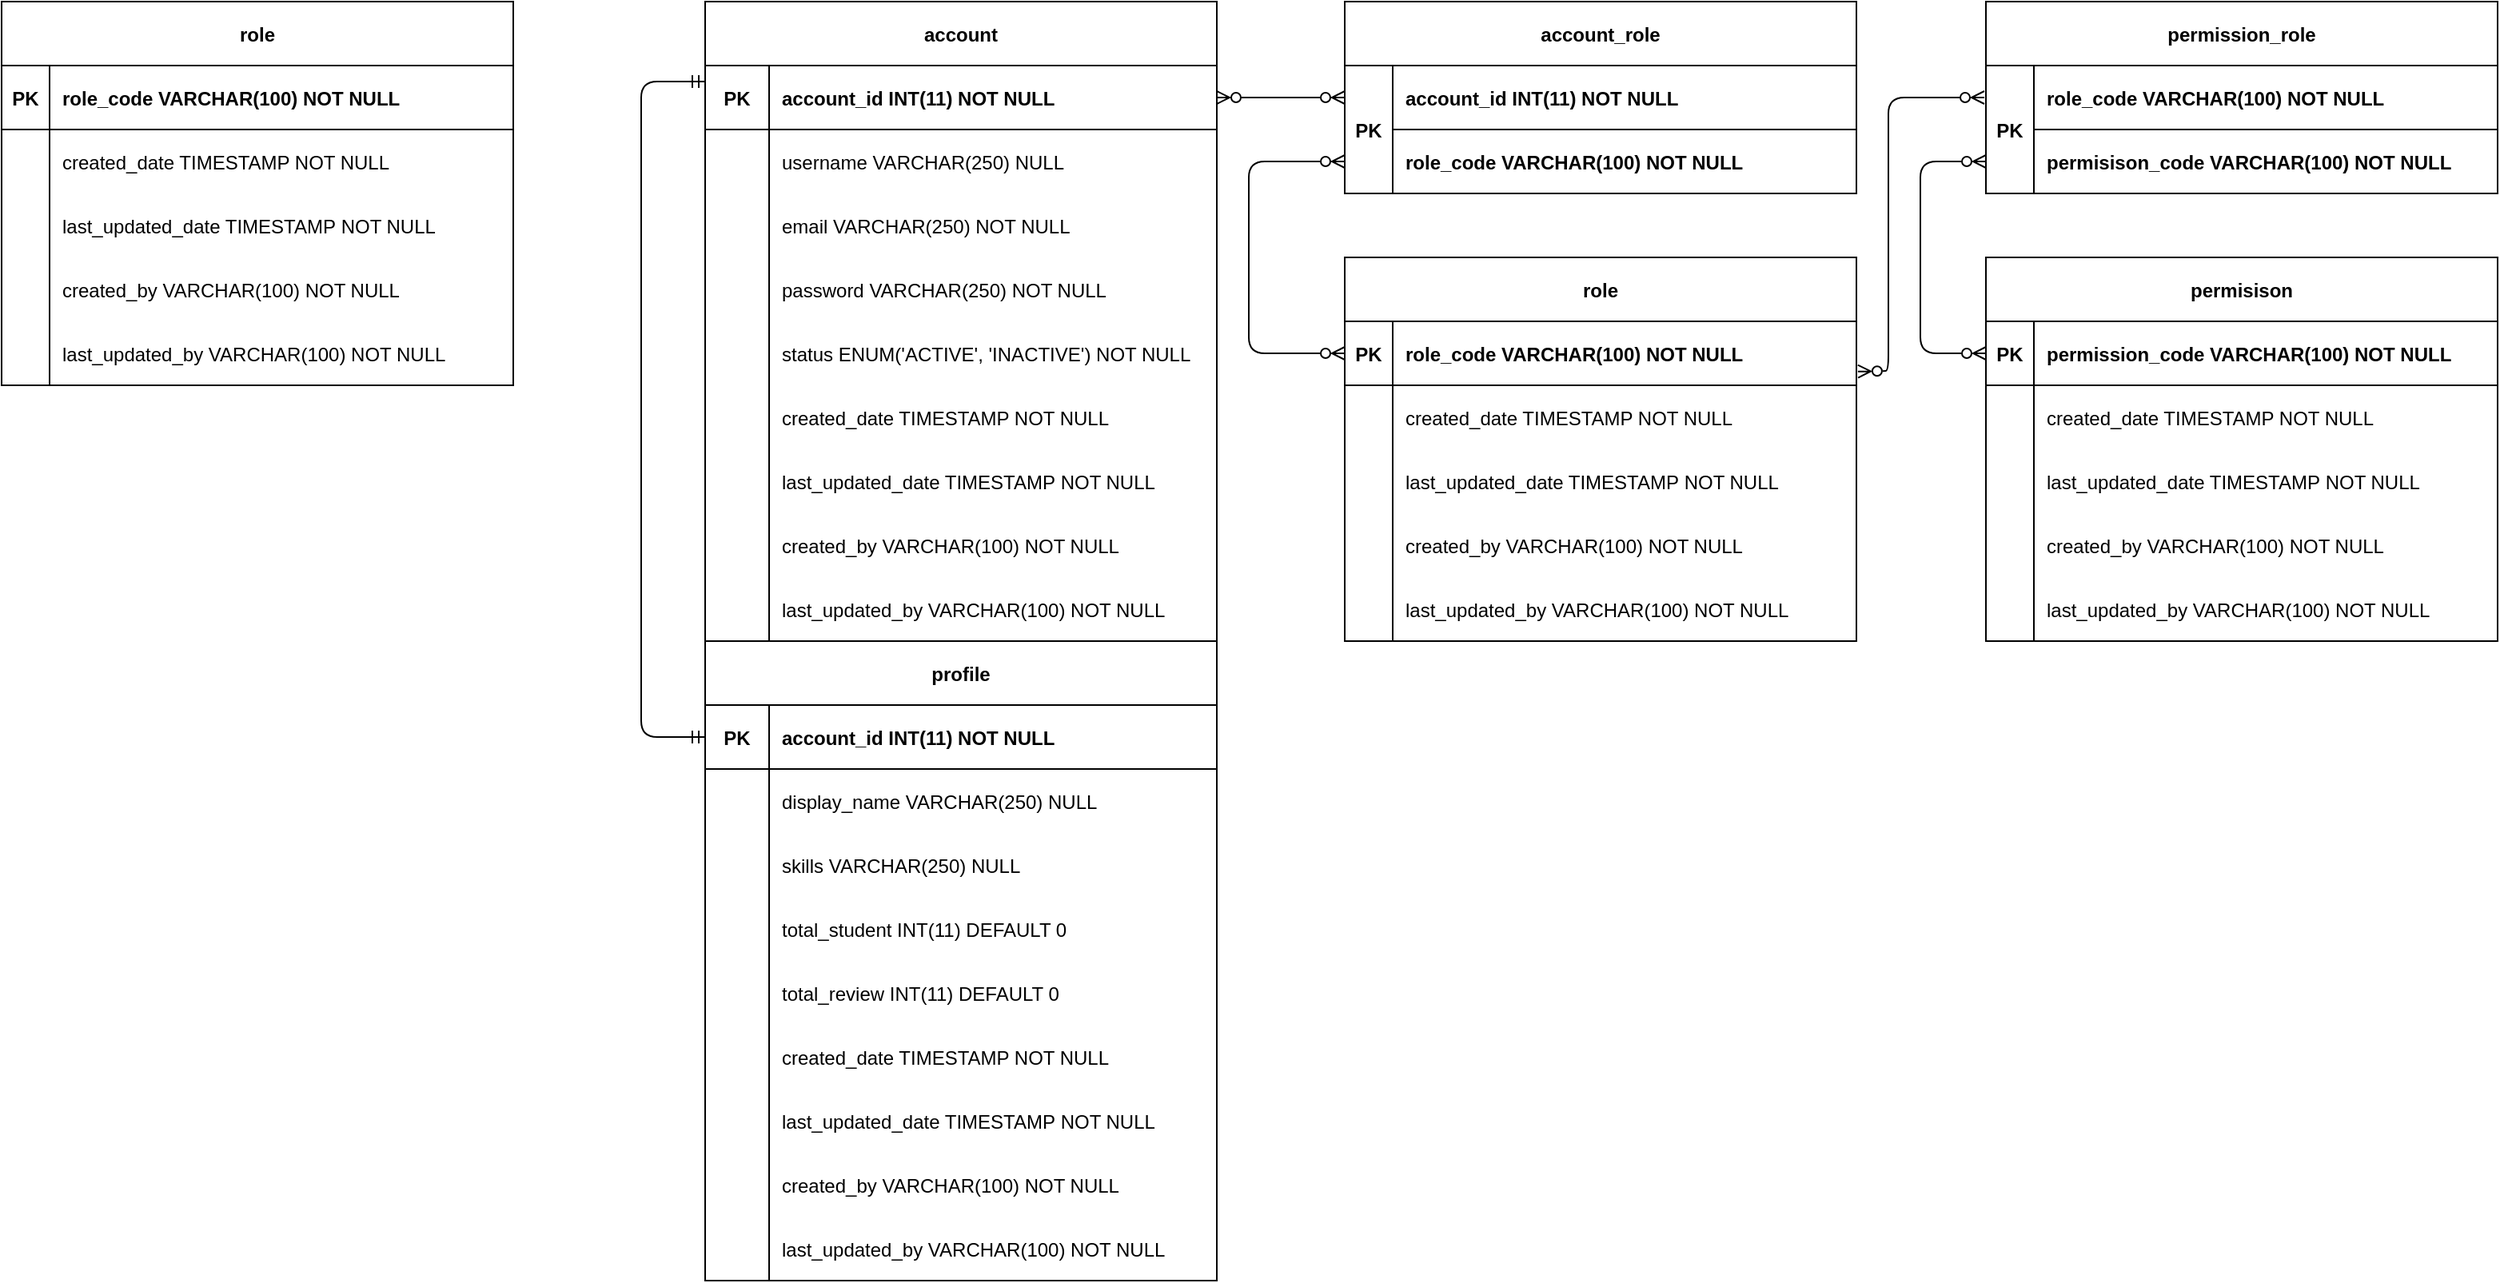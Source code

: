 <mxfile version="24.2.3" type="github">
  <diagram id="R2lEEEUBdFMjLlhIrx00" name="Page-1">
    <mxGraphModel dx="1651" dy="624" grid="1" gridSize="10" guides="1" tooltips="1" connect="1" arrows="1" fold="1" page="1" pageScale="1" pageWidth="827" pageHeight="1169" math="0" shadow="0" extFonts="Permanent Marker^https://fonts.googleapis.com/css?family=Permanent+Marker">
      <root>
        <mxCell id="0" />
        <mxCell id="1" parent="0" />
        <mxCell id="C-vyLk0tnHw3VtMMgP7b-2" value="role" style="shape=table;startSize=40;container=1;collapsible=1;childLayout=tableLayout;fixedRows=1;rowLines=0;fontStyle=1;align=center;resizeLast=1;" parent="1" vertex="1">
          <mxGeometry x="520" y="200" width="320" height="240" as="geometry" />
        </mxCell>
        <mxCell id="C-vyLk0tnHw3VtMMgP7b-3" value="" style="shape=partialRectangle;collapsible=0;dropTarget=0;pointerEvents=0;fillColor=none;points=[[0,0.5],[1,0.5]];portConstraint=eastwest;top=0;left=0;right=0;bottom=1;" parent="C-vyLk0tnHw3VtMMgP7b-2" vertex="1">
          <mxGeometry y="40" width="320" height="40" as="geometry" />
        </mxCell>
        <mxCell id="C-vyLk0tnHw3VtMMgP7b-4" value="PK" style="shape=partialRectangle;overflow=hidden;connectable=0;fillColor=none;top=0;left=0;bottom=0;right=0;fontStyle=1;" parent="C-vyLk0tnHw3VtMMgP7b-3" vertex="1">
          <mxGeometry width="30" height="40" as="geometry">
            <mxRectangle width="30" height="40" as="alternateBounds" />
          </mxGeometry>
        </mxCell>
        <mxCell id="C-vyLk0tnHw3VtMMgP7b-5" value="role_code VARCHAR(100) NOT NULL " style="shape=partialRectangle;overflow=hidden;connectable=0;fillColor=none;top=0;left=0;bottom=0;right=0;align=left;spacingLeft=6;fontStyle=1;" parent="C-vyLk0tnHw3VtMMgP7b-3" vertex="1">
          <mxGeometry x="30" width="290" height="40" as="geometry">
            <mxRectangle width="290" height="40" as="alternateBounds" />
          </mxGeometry>
        </mxCell>
        <mxCell id="eaA5NtDQgevB4pogSYo6-16" value="" style="shape=partialRectangle;collapsible=0;dropTarget=0;pointerEvents=0;fillColor=none;points=[[0,0.5],[1,0.5]];portConstraint=eastwest;top=0;left=0;right=0;bottom=0;" vertex="1" parent="C-vyLk0tnHw3VtMMgP7b-2">
          <mxGeometry y="80" width="320" height="40" as="geometry" />
        </mxCell>
        <mxCell id="eaA5NtDQgevB4pogSYo6-17" value="" style="shape=partialRectangle;overflow=hidden;connectable=0;fillColor=none;top=0;left=0;bottom=0;right=0;" vertex="1" parent="eaA5NtDQgevB4pogSYo6-16">
          <mxGeometry width="30" height="40" as="geometry">
            <mxRectangle width="30" height="40" as="alternateBounds" />
          </mxGeometry>
        </mxCell>
        <mxCell id="eaA5NtDQgevB4pogSYo6-18" value="created_date TIMESTAMP NOT NULL" style="shape=partialRectangle;overflow=hidden;connectable=0;fillColor=none;top=0;left=0;bottom=0;right=0;align=left;spacingLeft=6;" vertex="1" parent="eaA5NtDQgevB4pogSYo6-16">
          <mxGeometry x="30" width="290" height="40" as="geometry">
            <mxRectangle width="290" height="40" as="alternateBounds" />
          </mxGeometry>
        </mxCell>
        <mxCell id="eaA5NtDQgevB4pogSYo6-19" value="" style="shape=partialRectangle;collapsible=0;dropTarget=0;pointerEvents=0;fillColor=none;points=[[0,0.5],[1,0.5]];portConstraint=eastwest;top=0;left=0;right=0;bottom=0;" vertex="1" parent="C-vyLk0tnHw3VtMMgP7b-2">
          <mxGeometry y="120" width="320" height="40" as="geometry" />
        </mxCell>
        <mxCell id="eaA5NtDQgevB4pogSYo6-20" value="" style="shape=partialRectangle;overflow=hidden;connectable=0;fillColor=none;top=0;left=0;bottom=0;right=0;" vertex="1" parent="eaA5NtDQgevB4pogSYo6-19">
          <mxGeometry width="30" height="40" as="geometry">
            <mxRectangle width="30" height="40" as="alternateBounds" />
          </mxGeometry>
        </mxCell>
        <mxCell id="eaA5NtDQgevB4pogSYo6-21" value="last_updated_date TIMESTAMP NOT NULL" style="shape=partialRectangle;overflow=hidden;connectable=0;fillColor=none;top=0;left=0;bottom=0;right=0;align=left;spacingLeft=6;" vertex="1" parent="eaA5NtDQgevB4pogSYo6-19">
          <mxGeometry x="30" width="290" height="40" as="geometry">
            <mxRectangle width="290" height="40" as="alternateBounds" />
          </mxGeometry>
        </mxCell>
        <mxCell id="eaA5NtDQgevB4pogSYo6-22" value="" style="shape=partialRectangle;collapsible=0;dropTarget=0;pointerEvents=0;fillColor=none;points=[[0,0.5],[1,0.5]];portConstraint=eastwest;top=0;left=0;right=0;bottom=0;" vertex="1" parent="C-vyLk0tnHw3VtMMgP7b-2">
          <mxGeometry y="160" width="320" height="40" as="geometry" />
        </mxCell>
        <mxCell id="eaA5NtDQgevB4pogSYo6-23" value="" style="shape=partialRectangle;overflow=hidden;connectable=0;fillColor=none;top=0;left=0;bottom=0;right=0;" vertex="1" parent="eaA5NtDQgevB4pogSYo6-22">
          <mxGeometry width="30" height="40" as="geometry">
            <mxRectangle width="30" height="40" as="alternateBounds" />
          </mxGeometry>
        </mxCell>
        <mxCell id="eaA5NtDQgevB4pogSYo6-24" value="created_by VARCHAR(100) NOT NULL" style="shape=partialRectangle;overflow=hidden;connectable=0;fillColor=none;top=0;left=0;bottom=0;right=0;align=left;spacingLeft=6;" vertex="1" parent="eaA5NtDQgevB4pogSYo6-22">
          <mxGeometry x="30" width="290" height="40" as="geometry">
            <mxRectangle width="290" height="40" as="alternateBounds" />
          </mxGeometry>
        </mxCell>
        <mxCell id="eaA5NtDQgevB4pogSYo6-41" value="" style="shape=partialRectangle;collapsible=0;dropTarget=0;pointerEvents=0;fillColor=none;points=[[0,0.5],[1,0.5]];portConstraint=eastwest;top=0;left=0;right=0;bottom=0;" vertex="1" parent="C-vyLk0tnHw3VtMMgP7b-2">
          <mxGeometry y="200" width="320" height="40" as="geometry" />
        </mxCell>
        <mxCell id="eaA5NtDQgevB4pogSYo6-42" value="" style="shape=partialRectangle;overflow=hidden;connectable=0;fillColor=none;top=0;left=0;bottom=0;right=0;" vertex="1" parent="eaA5NtDQgevB4pogSYo6-41">
          <mxGeometry width="30" height="40" as="geometry">
            <mxRectangle width="30" height="40" as="alternateBounds" />
          </mxGeometry>
        </mxCell>
        <mxCell id="eaA5NtDQgevB4pogSYo6-43" value="last_updated_by VARCHAR(100) NOT NULL" style="shape=partialRectangle;overflow=hidden;connectable=0;fillColor=none;top=0;left=0;bottom=0;right=0;align=left;spacingLeft=6;" vertex="1" parent="eaA5NtDQgevB4pogSYo6-41">
          <mxGeometry x="30" width="290" height="40" as="geometry">
            <mxRectangle width="290" height="40" as="alternateBounds" />
          </mxGeometry>
        </mxCell>
        <mxCell id="C-vyLk0tnHw3VtMMgP7b-13" value="account_role" style="shape=table;startSize=40;container=1;collapsible=1;childLayout=tableLayout;fixedRows=1;rowLines=0;fontStyle=1;align=center;resizeLast=1;strokeWidth=1;" parent="1" vertex="1">
          <mxGeometry x="520" y="40" width="320" height="120" as="geometry" />
        </mxCell>
        <mxCell id="C-vyLk0tnHw3VtMMgP7b-14" value="" style="shape=partialRectangle;collapsible=0;dropTarget=0;pointerEvents=0;fillColor=none;points=[[0,0.5],[1,0.5]];portConstraint=eastwest;top=0;left=0;right=0;bottom=1;" parent="C-vyLk0tnHw3VtMMgP7b-13" vertex="1">
          <mxGeometry y="40" width="320" height="40" as="geometry" />
        </mxCell>
        <mxCell id="C-vyLk0tnHw3VtMMgP7b-15" value="PK" style="shape=partialRectangle;overflow=hidden;connectable=0;fillColor=default;top=1;left=1;bottom=1;right=1;fontStyle=1;rowspan=2;colspan=1;container=1;" parent="C-vyLk0tnHw3VtMMgP7b-14" vertex="1">
          <mxGeometry width="30" height="80" as="geometry">
            <mxRectangle width="30" height="40" as="alternateBounds" />
          </mxGeometry>
        </mxCell>
        <mxCell id="C-vyLk0tnHw3VtMMgP7b-16" value="account_id INT(11) NOT NULL " style="shape=partialRectangle;overflow=hidden;connectable=0;fillColor=none;top=0;left=0;bottom=0;right=0;align=left;spacingLeft=6;fontStyle=1;" parent="C-vyLk0tnHw3VtMMgP7b-14" vertex="1">
          <mxGeometry x="30" width="290" height="40" as="geometry">
            <mxRectangle width="290" height="40" as="alternateBounds" />
          </mxGeometry>
        </mxCell>
        <mxCell id="omJrnw-WzWxWsnhf1Q-1-7" value="" style="shape=partialRectangle;collapsible=0;dropTarget=0;pointerEvents=0;fillColor=none;points=[[0,0.5],[1,0.5]];portConstraint=eastwest;top=0;left=0;right=0;bottom=1;" vertex="1" parent="C-vyLk0tnHw3VtMMgP7b-13">
          <mxGeometry y="80" width="320" height="40" as="geometry" />
        </mxCell>
        <mxCell id="omJrnw-WzWxWsnhf1Q-1-8" value="PK" style="shape=partialRectangle;overflow=hidden;connectable=0;fillColor=none;top=0;left=0;bottom=0;right=0;fontStyle=1;strokeWidth=1;strokeColor=default;" vertex="1" visible="0" parent="omJrnw-WzWxWsnhf1Q-1-7">
          <mxGeometry width="30" height="40" as="geometry">
            <mxRectangle width="30" height="40" as="alternateBounds" />
          </mxGeometry>
        </mxCell>
        <mxCell id="omJrnw-WzWxWsnhf1Q-1-9" value="role_code VARCHAR(100) NOT NULL" style="shape=partialRectangle;overflow=hidden;connectable=0;fillColor=none;top=0;left=0;bottom=0;right=0;align=left;spacingLeft=6;fontStyle=1;" vertex="1" parent="omJrnw-WzWxWsnhf1Q-1-7">
          <mxGeometry x="30" width="290" height="40" as="geometry">
            <mxRectangle width="290" height="40" as="alternateBounds" />
          </mxGeometry>
        </mxCell>
        <mxCell id="C-vyLk0tnHw3VtMMgP7b-23" value="account" style="shape=table;startSize=40;container=1;collapsible=1;childLayout=tableLayout;fixedRows=1;rowLines=0;fontStyle=1;align=center;resizeLast=1;" parent="1" vertex="1">
          <mxGeometry x="120" y="40" width="320" height="400" as="geometry" />
        </mxCell>
        <mxCell id="C-vyLk0tnHw3VtMMgP7b-24" value="" style="shape=partialRectangle;collapsible=0;dropTarget=0;pointerEvents=0;fillColor=none;points=[[0,0.5],[1,0.5]];portConstraint=eastwest;top=0;left=0;right=0;bottom=1;" parent="C-vyLk0tnHw3VtMMgP7b-23" vertex="1">
          <mxGeometry y="40" width="320" height="40" as="geometry" />
        </mxCell>
        <mxCell id="C-vyLk0tnHw3VtMMgP7b-25" value="PK" style="shape=partialRectangle;overflow=hidden;connectable=0;fillColor=none;top=0;left=0;bottom=0;right=0;fontStyle=1;" parent="C-vyLk0tnHw3VtMMgP7b-24" vertex="1">
          <mxGeometry width="40" height="40" as="geometry">
            <mxRectangle width="40" height="40" as="alternateBounds" />
          </mxGeometry>
        </mxCell>
        <mxCell id="C-vyLk0tnHw3VtMMgP7b-26" value="account_id INT(11) NOT NULL " style="shape=partialRectangle;overflow=hidden;connectable=0;fillColor=none;top=0;left=0;bottom=0;right=0;align=left;spacingLeft=6;fontStyle=1;" parent="C-vyLk0tnHw3VtMMgP7b-24" vertex="1">
          <mxGeometry x="40" width="280" height="40" as="geometry">
            <mxRectangle width="280" height="40" as="alternateBounds" />
          </mxGeometry>
        </mxCell>
        <mxCell id="C-vyLk0tnHw3VtMMgP7b-27" value="" style="shape=partialRectangle;collapsible=0;dropTarget=0;pointerEvents=0;fillColor=none;points=[[0,0.5],[1,0.5]];portConstraint=eastwest;top=0;left=0;right=0;bottom=0;" parent="C-vyLk0tnHw3VtMMgP7b-23" vertex="1">
          <mxGeometry y="80" width="320" height="40" as="geometry" />
        </mxCell>
        <mxCell id="C-vyLk0tnHw3VtMMgP7b-28" value="" style="shape=partialRectangle;overflow=hidden;connectable=0;fillColor=none;top=0;left=0;bottom=0;right=0;" parent="C-vyLk0tnHw3VtMMgP7b-27" vertex="1">
          <mxGeometry width="40" height="40" as="geometry">
            <mxRectangle width="40" height="40" as="alternateBounds" />
          </mxGeometry>
        </mxCell>
        <mxCell id="C-vyLk0tnHw3VtMMgP7b-29" value="username VARCHAR(250) NULL" style="shape=partialRectangle;overflow=hidden;connectable=0;fillColor=none;top=0;left=0;bottom=0;right=0;align=left;spacingLeft=6;" parent="C-vyLk0tnHw3VtMMgP7b-27" vertex="1">
          <mxGeometry x="40" width="280" height="40" as="geometry">
            <mxRectangle width="280" height="40" as="alternateBounds" />
          </mxGeometry>
        </mxCell>
        <mxCell id="YJ6gxBUHmD1w-bRFgM9Q-6" value="" style="shape=partialRectangle;collapsible=0;dropTarget=0;pointerEvents=0;fillColor=none;points=[[0,0.5],[1,0.5]];portConstraint=eastwest;top=0;left=0;right=0;bottom=0;" parent="C-vyLk0tnHw3VtMMgP7b-23" vertex="1">
          <mxGeometry y="120" width="320" height="40" as="geometry" />
        </mxCell>
        <mxCell id="YJ6gxBUHmD1w-bRFgM9Q-7" value="" style="shape=partialRectangle;overflow=hidden;connectable=0;fillColor=none;top=0;left=0;bottom=0;right=0;" parent="YJ6gxBUHmD1w-bRFgM9Q-6" vertex="1">
          <mxGeometry width="40" height="40" as="geometry">
            <mxRectangle width="40" height="40" as="alternateBounds" />
          </mxGeometry>
        </mxCell>
        <mxCell id="YJ6gxBUHmD1w-bRFgM9Q-8" value="email VARCHAR(250) NOT NULL" style="shape=partialRectangle;overflow=hidden;connectable=0;fillColor=none;top=0;left=0;bottom=0;right=0;align=left;spacingLeft=6;" parent="YJ6gxBUHmD1w-bRFgM9Q-6" vertex="1">
          <mxGeometry x="40" width="280" height="40" as="geometry">
            <mxRectangle width="280" height="40" as="alternateBounds" />
          </mxGeometry>
        </mxCell>
        <mxCell id="YJ6gxBUHmD1w-bRFgM9Q-22" value="" style="shape=partialRectangle;collapsible=0;dropTarget=0;pointerEvents=0;fillColor=none;points=[[0,0.5],[1,0.5]];portConstraint=eastwest;top=0;left=0;right=0;bottom=0;" parent="C-vyLk0tnHw3VtMMgP7b-23" vertex="1">
          <mxGeometry y="160" width="320" height="40" as="geometry" />
        </mxCell>
        <mxCell id="YJ6gxBUHmD1w-bRFgM9Q-23" value="" style="shape=partialRectangle;overflow=hidden;connectable=0;fillColor=none;top=0;left=0;bottom=0;right=0;" parent="YJ6gxBUHmD1w-bRFgM9Q-22" vertex="1">
          <mxGeometry width="40" height="40" as="geometry">
            <mxRectangle width="40" height="40" as="alternateBounds" />
          </mxGeometry>
        </mxCell>
        <mxCell id="YJ6gxBUHmD1w-bRFgM9Q-24" value="password VARCHAR(250) NOT NULL" style="shape=partialRectangle;overflow=hidden;connectable=0;fillColor=none;top=0;left=0;bottom=0;right=0;align=left;spacingLeft=6;" parent="YJ6gxBUHmD1w-bRFgM9Q-22" vertex="1">
          <mxGeometry x="40" width="280" height="40" as="geometry">
            <mxRectangle width="280" height="40" as="alternateBounds" />
          </mxGeometry>
        </mxCell>
        <mxCell id="omJrnw-WzWxWsnhf1Q-1-180" value="" style="shape=partialRectangle;collapsible=0;dropTarget=0;pointerEvents=0;fillColor=none;points=[[0,0.5],[1,0.5]];portConstraint=eastwest;top=0;left=0;right=0;bottom=0;" vertex="1" parent="C-vyLk0tnHw3VtMMgP7b-23">
          <mxGeometry y="200" width="320" height="40" as="geometry" />
        </mxCell>
        <mxCell id="omJrnw-WzWxWsnhf1Q-1-181" value="" style="shape=partialRectangle;overflow=hidden;connectable=0;fillColor=none;top=0;left=0;bottom=0;right=0;" vertex="1" parent="omJrnw-WzWxWsnhf1Q-1-180">
          <mxGeometry width="40" height="40" as="geometry">
            <mxRectangle width="40" height="40" as="alternateBounds" />
          </mxGeometry>
        </mxCell>
        <mxCell id="omJrnw-WzWxWsnhf1Q-1-182" value="status ENUM(&#39;ACTIVE&#39;, &#39;INACTIVE&#39;) NOT NULL" style="shape=partialRectangle;overflow=hidden;connectable=0;fillColor=none;top=0;left=0;bottom=0;right=0;align=left;spacingLeft=6;" vertex="1" parent="omJrnw-WzWxWsnhf1Q-1-180">
          <mxGeometry x="40" width="280" height="40" as="geometry">
            <mxRectangle width="280" height="40" as="alternateBounds" />
          </mxGeometry>
        </mxCell>
        <mxCell id="omJrnw-WzWxWsnhf1Q-1-157" value="" style="shape=partialRectangle;collapsible=0;dropTarget=0;pointerEvents=0;fillColor=none;points=[[0,0.5],[1,0.5]];portConstraint=eastwest;top=0;left=0;right=0;bottom=0;" vertex="1" parent="C-vyLk0tnHw3VtMMgP7b-23">
          <mxGeometry y="240" width="320" height="40" as="geometry" />
        </mxCell>
        <mxCell id="omJrnw-WzWxWsnhf1Q-1-158" value="" style="shape=partialRectangle;overflow=hidden;connectable=0;fillColor=none;top=0;left=0;bottom=0;right=0;" vertex="1" parent="omJrnw-WzWxWsnhf1Q-1-157">
          <mxGeometry width="40" height="40" as="geometry">
            <mxRectangle width="40" height="40" as="alternateBounds" />
          </mxGeometry>
        </mxCell>
        <mxCell id="omJrnw-WzWxWsnhf1Q-1-159" value="created_date TIMESTAMP NOT NULL" style="shape=partialRectangle;overflow=hidden;connectable=0;fillColor=none;top=0;left=0;bottom=0;right=0;align=left;spacingLeft=6;" vertex="1" parent="omJrnw-WzWxWsnhf1Q-1-157">
          <mxGeometry x="40" width="280" height="40" as="geometry">
            <mxRectangle width="280" height="40" as="alternateBounds" />
          </mxGeometry>
        </mxCell>
        <mxCell id="eaA5NtDQgevB4pogSYo6-44" value="" style="shape=partialRectangle;collapsible=0;dropTarget=0;pointerEvents=0;fillColor=none;points=[[0,0.5],[1,0.5]];portConstraint=eastwest;top=0;left=0;right=0;bottom=0;" vertex="1" parent="C-vyLk0tnHw3VtMMgP7b-23">
          <mxGeometry y="280" width="320" height="40" as="geometry" />
        </mxCell>
        <mxCell id="eaA5NtDQgevB4pogSYo6-45" value="" style="shape=partialRectangle;overflow=hidden;connectable=0;fillColor=none;top=0;left=0;bottom=0;right=0;" vertex="1" parent="eaA5NtDQgevB4pogSYo6-44">
          <mxGeometry width="40" height="40" as="geometry">
            <mxRectangle width="40" height="40" as="alternateBounds" />
          </mxGeometry>
        </mxCell>
        <mxCell id="eaA5NtDQgevB4pogSYo6-46" value="last_updated_date TIMESTAMP NOT NULL" style="shape=partialRectangle;overflow=hidden;connectable=0;fillColor=none;top=0;left=0;bottom=0;right=0;align=left;spacingLeft=6;" vertex="1" parent="eaA5NtDQgevB4pogSYo6-44">
          <mxGeometry x="40" width="280" height="40" as="geometry">
            <mxRectangle width="280" height="40" as="alternateBounds" />
          </mxGeometry>
        </mxCell>
        <mxCell id="omJrnw-WzWxWsnhf1Q-1-1" value="" style="shape=partialRectangle;collapsible=0;dropTarget=0;pointerEvents=0;fillColor=none;points=[[0,0.5],[1,0.5]];portConstraint=eastwest;top=0;left=0;right=0;bottom=0;" vertex="1" parent="C-vyLk0tnHw3VtMMgP7b-23">
          <mxGeometry y="320" width="320" height="40" as="geometry" />
        </mxCell>
        <mxCell id="omJrnw-WzWxWsnhf1Q-1-2" value="" style="shape=partialRectangle;overflow=hidden;connectable=0;fillColor=none;top=0;left=0;bottom=0;right=0;" vertex="1" parent="omJrnw-WzWxWsnhf1Q-1-1">
          <mxGeometry width="40" height="40" as="geometry">
            <mxRectangle width="40" height="40" as="alternateBounds" />
          </mxGeometry>
        </mxCell>
        <mxCell id="omJrnw-WzWxWsnhf1Q-1-3" value="created_by VARCHAR(100) NOT NULL" style="shape=partialRectangle;overflow=hidden;connectable=0;fillColor=none;top=0;left=0;bottom=0;right=0;align=left;spacingLeft=6;" vertex="1" parent="omJrnw-WzWxWsnhf1Q-1-1">
          <mxGeometry x="40" width="280" height="40" as="geometry">
            <mxRectangle width="280" height="40" as="alternateBounds" />
          </mxGeometry>
        </mxCell>
        <mxCell id="omJrnw-WzWxWsnhf1Q-1-4" value="" style="shape=partialRectangle;collapsible=0;dropTarget=0;pointerEvents=0;fillColor=none;points=[[0,0.5],[1,0.5]];portConstraint=eastwest;top=0;left=0;right=0;bottom=0;" vertex="1" parent="C-vyLk0tnHw3VtMMgP7b-23">
          <mxGeometry y="360" width="320" height="40" as="geometry" />
        </mxCell>
        <mxCell id="omJrnw-WzWxWsnhf1Q-1-5" value="" style="shape=partialRectangle;overflow=hidden;connectable=0;fillColor=none;top=0;left=0;bottom=0;right=0;" vertex="1" parent="omJrnw-WzWxWsnhf1Q-1-4">
          <mxGeometry width="40" height="40" as="geometry">
            <mxRectangle width="40" height="40" as="alternateBounds" />
          </mxGeometry>
        </mxCell>
        <mxCell id="omJrnw-WzWxWsnhf1Q-1-6" value="last_updated_by VARCHAR(100) NOT NULL" style="shape=partialRectangle;overflow=hidden;connectable=0;fillColor=none;top=0;left=0;bottom=0;right=0;align=left;spacingLeft=6;" vertex="1" parent="omJrnw-WzWxWsnhf1Q-1-4">
          <mxGeometry x="40" width="280" height="40" as="geometry">
            <mxRectangle width="280" height="40" as="alternateBounds" />
          </mxGeometry>
        </mxCell>
        <mxCell id="omJrnw-WzWxWsnhf1Q-1-20" value="" style="endArrow=ERzeroToMany;startArrow=ERzeroToMany;html=1;rounded=1;strokeWidth=1;edgeStyle=elbowEdgeStyle;curved=0;endFill=0;startFill=0;exitX=0;exitY=0.5;exitDx=0;exitDy=0;entryX=0;entryY=0.5;entryDx=0;entryDy=0;" edge="1" parent="1" source="omJrnw-WzWxWsnhf1Q-1-7" target="C-vyLk0tnHw3VtMMgP7b-3">
          <mxGeometry width="50" height="50" relative="1" as="geometry">
            <mxPoint x="510" y="140" as="sourcePoint" />
            <mxPoint x="520" y="301.75" as="targetPoint" />
            <Array as="points">
              <mxPoint x="460" y="280" />
              <mxPoint x="460" y="280" />
              <mxPoint x="460" y="31.75" />
            </Array>
          </mxGeometry>
        </mxCell>
        <mxCell id="omJrnw-WzWxWsnhf1Q-1-38" value="permisison" style="shape=table;startSize=40;container=1;collapsible=1;childLayout=tableLayout;fixedRows=1;rowLines=0;fontStyle=1;align=center;resizeLast=1;" vertex="1" parent="1">
          <mxGeometry x="921" y="200" width="320" height="240" as="geometry" />
        </mxCell>
        <mxCell id="omJrnw-WzWxWsnhf1Q-1-39" value="" style="shape=partialRectangle;collapsible=0;dropTarget=0;pointerEvents=0;fillColor=none;points=[[0,0.5],[1,0.5]];portConstraint=eastwest;top=0;left=0;right=0;bottom=1;" vertex="1" parent="omJrnw-WzWxWsnhf1Q-1-38">
          <mxGeometry y="40" width="320" height="40" as="geometry" />
        </mxCell>
        <mxCell id="omJrnw-WzWxWsnhf1Q-1-40" value="PK" style="shape=partialRectangle;overflow=hidden;connectable=0;fillColor=none;top=0;left=0;bottom=0;right=0;fontStyle=1;" vertex="1" parent="omJrnw-WzWxWsnhf1Q-1-39">
          <mxGeometry width="30" height="40" as="geometry">
            <mxRectangle width="30" height="40" as="alternateBounds" />
          </mxGeometry>
        </mxCell>
        <mxCell id="omJrnw-WzWxWsnhf1Q-1-41" value="permission_code VARCHAR(100) NOT NULL " style="shape=partialRectangle;overflow=hidden;connectable=0;fillColor=none;top=0;left=0;bottom=0;right=0;align=left;spacingLeft=6;fontStyle=1;" vertex="1" parent="omJrnw-WzWxWsnhf1Q-1-39">
          <mxGeometry x="30" width="290" height="40" as="geometry">
            <mxRectangle width="290" height="40" as="alternateBounds" />
          </mxGeometry>
        </mxCell>
        <mxCell id="omJrnw-WzWxWsnhf1Q-1-45" value="" style="shape=partialRectangle;collapsible=0;dropTarget=0;pointerEvents=0;fillColor=none;points=[[0,0.5],[1,0.5]];portConstraint=eastwest;top=0;left=0;right=0;bottom=0;" vertex="1" parent="omJrnw-WzWxWsnhf1Q-1-38">
          <mxGeometry y="80" width="320" height="40" as="geometry" />
        </mxCell>
        <mxCell id="omJrnw-WzWxWsnhf1Q-1-46" value="" style="shape=partialRectangle;overflow=hidden;connectable=0;fillColor=none;top=0;left=0;bottom=0;right=0;" vertex="1" parent="omJrnw-WzWxWsnhf1Q-1-45">
          <mxGeometry width="30" height="40" as="geometry">
            <mxRectangle width="30" height="40" as="alternateBounds" />
          </mxGeometry>
        </mxCell>
        <mxCell id="omJrnw-WzWxWsnhf1Q-1-47" value="created_date TIMESTAMP NOT NULL" style="shape=partialRectangle;overflow=hidden;connectable=0;fillColor=none;top=0;left=0;bottom=0;right=0;align=left;spacingLeft=6;" vertex="1" parent="omJrnw-WzWxWsnhf1Q-1-45">
          <mxGeometry x="30" width="290" height="40" as="geometry">
            <mxRectangle width="290" height="40" as="alternateBounds" />
          </mxGeometry>
        </mxCell>
        <mxCell id="omJrnw-WzWxWsnhf1Q-1-48" value="" style="shape=partialRectangle;collapsible=0;dropTarget=0;pointerEvents=0;fillColor=none;points=[[0,0.5],[1,0.5]];portConstraint=eastwest;top=0;left=0;right=0;bottom=0;" vertex="1" parent="omJrnw-WzWxWsnhf1Q-1-38">
          <mxGeometry y="120" width="320" height="40" as="geometry" />
        </mxCell>
        <mxCell id="omJrnw-WzWxWsnhf1Q-1-49" value="" style="shape=partialRectangle;overflow=hidden;connectable=0;fillColor=none;top=0;left=0;bottom=0;right=0;" vertex="1" parent="omJrnw-WzWxWsnhf1Q-1-48">
          <mxGeometry width="30" height="40" as="geometry">
            <mxRectangle width="30" height="40" as="alternateBounds" />
          </mxGeometry>
        </mxCell>
        <mxCell id="omJrnw-WzWxWsnhf1Q-1-50" value="last_updated_date TIMESTAMP NOT NULL" style="shape=partialRectangle;overflow=hidden;connectable=0;fillColor=none;top=0;left=0;bottom=0;right=0;align=left;spacingLeft=6;" vertex="1" parent="omJrnw-WzWxWsnhf1Q-1-48">
          <mxGeometry x="30" width="290" height="40" as="geometry">
            <mxRectangle width="290" height="40" as="alternateBounds" />
          </mxGeometry>
        </mxCell>
        <mxCell id="omJrnw-WzWxWsnhf1Q-1-51" value="" style="shape=partialRectangle;collapsible=0;dropTarget=0;pointerEvents=0;fillColor=none;points=[[0,0.5],[1,0.5]];portConstraint=eastwest;top=0;left=0;right=0;bottom=0;" vertex="1" parent="omJrnw-WzWxWsnhf1Q-1-38">
          <mxGeometry y="160" width="320" height="40" as="geometry" />
        </mxCell>
        <mxCell id="omJrnw-WzWxWsnhf1Q-1-52" value="" style="shape=partialRectangle;overflow=hidden;connectable=0;fillColor=none;top=0;left=0;bottom=0;right=0;" vertex="1" parent="omJrnw-WzWxWsnhf1Q-1-51">
          <mxGeometry width="30" height="40" as="geometry">
            <mxRectangle width="30" height="40" as="alternateBounds" />
          </mxGeometry>
        </mxCell>
        <mxCell id="omJrnw-WzWxWsnhf1Q-1-53" value="created_by VARCHAR(100) NOT NULL" style="shape=partialRectangle;overflow=hidden;connectable=0;fillColor=none;top=0;left=0;bottom=0;right=0;align=left;spacingLeft=6;" vertex="1" parent="omJrnw-WzWxWsnhf1Q-1-51">
          <mxGeometry x="30" width="290" height="40" as="geometry">
            <mxRectangle width="290" height="40" as="alternateBounds" />
          </mxGeometry>
        </mxCell>
        <mxCell id="omJrnw-WzWxWsnhf1Q-1-54" value="" style="shape=partialRectangle;collapsible=0;dropTarget=0;pointerEvents=0;fillColor=none;points=[[0,0.5],[1,0.5]];portConstraint=eastwest;top=0;left=0;right=0;bottom=0;" vertex="1" parent="omJrnw-WzWxWsnhf1Q-1-38">
          <mxGeometry y="200" width="320" height="40" as="geometry" />
        </mxCell>
        <mxCell id="omJrnw-WzWxWsnhf1Q-1-55" value="" style="shape=partialRectangle;overflow=hidden;connectable=0;fillColor=none;top=0;left=0;bottom=0;right=0;" vertex="1" parent="omJrnw-WzWxWsnhf1Q-1-54">
          <mxGeometry width="30" height="40" as="geometry">
            <mxRectangle width="30" height="40" as="alternateBounds" />
          </mxGeometry>
        </mxCell>
        <mxCell id="omJrnw-WzWxWsnhf1Q-1-56" value="last_updated_by VARCHAR(100) NOT NULL" style="shape=partialRectangle;overflow=hidden;connectable=0;fillColor=none;top=0;left=0;bottom=0;right=0;align=left;spacingLeft=6;" vertex="1" parent="omJrnw-WzWxWsnhf1Q-1-54">
          <mxGeometry x="30" width="290" height="40" as="geometry">
            <mxRectangle width="290" height="40" as="alternateBounds" />
          </mxGeometry>
        </mxCell>
        <mxCell id="omJrnw-WzWxWsnhf1Q-1-58" value="permission_role" style="shape=table;startSize=40;container=1;collapsible=1;childLayout=tableLayout;fixedRows=1;rowLines=0;fontStyle=1;align=center;resizeLast=1;strokeWidth=1;swimlaneFillColor=default;" vertex="1" parent="1">
          <mxGeometry x="921" y="40" width="320" height="120" as="geometry" />
        </mxCell>
        <mxCell id="omJrnw-WzWxWsnhf1Q-1-59" value="" style="shape=partialRectangle;collapsible=0;dropTarget=0;pointerEvents=0;fillColor=none;points=[[0,0.5],[1,0.5]];portConstraint=eastwest;top=0;left=0;right=0;bottom=1;" vertex="1" parent="omJrnw-WzWxWsnhf1Q-1-58">
          <mxGeometry y="40" width="320" height="40" as="geometry" />
        </mxCell>
        <mxCell id="omJrnw-WzWxWsnhf1Q-1-60" value="PK" style="shape=partialRectangle;overflow=hidden;connectable=0;fillColor=default;top=1;left=1;bottom=1;right=1;fontStyle=1;rowspan=2;colspan=1;container=1;" vertex="1" parent="omJrnw-WzWxWsnhf1Q-1-59">
          <mxGeometry width="30" height="80" as="geometry">
            <mxRectangle width="30" height="40" as="alternateBounds" />
          </mxGeometry>
        </mxCell>
        <mxCell id="omJrnw-WzWxWsnhf1Q-1-61" value="role_code VARCHAR(100) NOT NULL " style="shape=partialRectangle;overflow=hidden;connectable=0;fillColor=none;top=0;left=0;bottom=0;right=0;align=left;spacingLeft=6;fontStyle=1;" vertex="1" parent="omJrnw-WzWxWsnhf1Q-1-59">
          <mxGeometry x="30" width="290" height="40" as="geometry">
            <mxRectangle width="290" height="40" as="alternateBounds" />
          </mxGeometry>
        </mxCell>
        <mxCell id="omJrnw-WzWxWsnhf1Q-1-62" value="" style="shape=partialRectangle;collapsible=0;dropTarget=0;pointerEvents=0;fillColor=none;points=[[0,0.5],[1,0.5]];portConstraint=eastwest;top=0;left=0;right=0;bottom=1;" vertex="1" parent="omJrnw-WzWxWsnhf1Q-1-58">
          <mxGeometry y="80" width="320" height="40" as="geometry" />
        </mxCell>
        <mxCell id="omJrnw-WzWxWsnhf1Q-1-63" value="PK" style="shape=partialRectangle;overflow=hidden;connectable=0;fillColor=none;top=0;left=0;bottom=0;right=0;fontStyle=1;strokeWidth=1;strokeColor=default;" vertex="1" visible="0" parent="omJrnw-WzWxWsnhf1Q-1-62">
          <mxGeometry width="30" height="40" as="geometry">
            <mxRectangle width="30" height="40" as="alternateBounds" />
          </mxGeometry>
        </mxCell>
        <mxCell id="omJrnw-WzWxWsnhf1Q-1-64" value="permisison_code VARCHAR(100) NOT NULL " style="shape=partialRectangle;overflow=hidden;connectable=0;fillColor=none;top=0;left=0;bottom=0;right=0;align=left;spacingLeft=6;fontStyle=1;" vertex="1" parent="omJrnw-WzWxWsnhf1Q-1-62">
          <mxGeometry x="30" width="290" height="40" as="geometry">
            <mxRectangle width="290" height="40" as="alternateBounds" />
          </mxGeometry>
        </mxCell>
        <mxCell id="omJrnw-WzWxWsnhf1Q-1-69" value="" style="endArrow=ERzeroToMany;startArrow=ERzeroToMany;html=1;rounded=1;exitX=1;exitY=0.5;exitDx=0;exitDy=0;entryX=0;entryY=0.5;entryDx=0;entryDy=0;endFill=0;startFill=0;curved=0;" edge="1" parent="1" source="C-vyLk0tnHw3VtMMgP7b-24" target="C-vyLk0tnHw3VtMMgP7b-14">
          <mxGeometry width="50" height="50" relative="1" as="geometry">
            <mxPoint x="470" y="145" as="sourcePoint" />
            <mxPoint x="520" y="95" as="targetPoint" />
            <Array as="points" />
          </mxGeometry>
        </mxCell>
        <mxCell id="omJrnw-WzWxWsnhf1Q-1-70" value="" style="endArrow=ERzeroToMany;startArrow=ERzeroToMany;html=1;rounded=1;endFill=0;startFill=0;exitX=0;exitY=0.5;exitDx=0;exitDy=0;curved=0;" edge="1" parent="1" source="omJrnw-WzWxWsnhf1Q-1-62">
          <mxGeometry width="50" height="50" relative="1" as="geometry">
            <mxPoint x="871" y="310" as="sourcePoint" />
            <mxPoint x="921" y="260" as="targetPoint" />
            <Array as="points">
              <mxPoint x="880" y="140" />
              <mxPoint x="880" y="190" />
              <mxPoint x="880" y="260" />
            </Array>
          </mxGeometry>
        </mxCell>
        <mxCell id="omJrnw-WzWxWsnhf1Q-1-71" value="" style="endArrow=ERzeroToMany;startArrow=ERzeroToMany;html=1;rounded=1;endFill=0;startFill=0;exitX=1.003;exitY=0.784;exitDx=0;exitDy=0;exitPerimeter=0;curved=0;" edge="1" parent="1" source="C-vyLk0tnHw3VtMMgP7b-3">
          <mxGeometry width="50" height="50" relative="1" as="geometry">
            <mxPoint x="871" y="140" as="sourcePoint" />
            <mxPoint x="920" y="100" as="targetPoint" />
            <Array as="points">
              <mxPoint x="860" y="271" />
              <mxPoint x="860" y="100" />
            </Array>
          </mxGeometry>
        </mxCell>
        <mxCell id="omJrnw-WzWxWsnhf1Q-1-72" value="profile" style="shape=table;startSize=40;container=1;collapsible=1;childLayout=tableLayout;fixedRows=1;rowLines=0;fontStyle=1;align=center;resizeLast=1;" vertex="1" parent="1">
          <mxGeometry x="120" y="440" width="320" height="400" as="geometry" />
        </mxCell>
        <mxCell id="omJrnw-WzWxWsnhf1Q-1-73" value="" style="shape=partialRectangle;collapsible=0;dropTarget=0;pointerEvents=0;fillColor=none;points=[[0,0.5],[1,0.5]];portConstraint=eastwest;top=0;left=0;right=0;bottom=1;" vertex="1" parent="omJrnw-WzWxWsnhf1Q-1-72">
          <mxGeometry y="40" width="320" height="40" as="geometry" />
        </mxCell>
        <mxCell id="omJrnw-WzWxWsnhf1Q-1-74" value="PK" style="shape=partialRectangle;overflow=hidden;connectable=0;fillColor=none;top=0;left=0;bottom=0;right=0;fontStyle=1;" vertex="1" parent="omJrnw-WzWxWsnhf1Q-1-73">
          <mxGeometry width="40" height="40" as="geometry">
            <mxRectangle width="40" height="40" as="alternateBounds" />
          </mxGeometry>
        </mxCell>
        <mxCell id="omJrnw-WzWxWsnhf1Q-1-75" value="account_id INT(11) NOT NULL " style="shape=partialRectangle;overflow=hidden;connectable=0;fillColor=none;top=0;left=0;bottom=0;right=0;align=left;spacingLeft=6;fontStyle=1;" vertex="1" parent="omJrnw-WzWxWsnhf1Q-1-73">
          <mxGeometry x="40" width="280" height="40" as="geometry">
            <mxRectangle width="280" height="40" as="alternateBounds" />
          </mxGeometry>
        </mxCell>
        <mxCell id="omJrnw-WzWxWsnhf1Q-1-76" value="" style="shape=partialRectangle;collapsible=0;dropTarget=0;pointerEvents=0;fillColor=none;points=[[0,0.5],[1,0.5]];portConstraint=eastwest;top=0;left=0;right=0;bottom=0;" vertex="1" parent="omJrnw-WzWxWsnhf1Q-1-72">
          <mxGeometry y="80" width="320" height="40" as="geometry" />
        </mxCell>
        <mxCell id="omJrnw-WzWxWsnhf1Q-1-77" value="" style="shape=partialRectangle;overflow=hidden;connectable=0;fillColor=none;top=0;left=0;bottom=0;right=0;" vertex="1" parent="omJrnw-WzWxWsnhf1Q-1-76">
          <mxGeometry width="40" height="40" as="geometry">
            <mxRectangle width="40" height="40" as="alternateBounds" />
          </mxGeometry>
        </mxCell>
        <mxCell id="omJrnw-WzWxWsnhf1Q-1-78" value="display_name VARCHAR(250) NULL" style="shape=partialRectangle;overflow=hidden;connectable=0;fillColor=none;top=0;left=0;bottom=0;right=0;align=left;spacingLeft=6;" vertex="1" parent="omJrnw-WzWxWsnhf1Q-1-76">
          <mxGeometry x="40" width="280" height="40" as="geometry">
            <mxRectangle width="280" height="40" as="alternateBounds" />
          </mxGeometry>
        </mxCell>
        <mxCell id="omJrnw-WzWxWsnhf1Q-1-79" value="" style="shape=partialRectangle;collapsible=0;dropTarget=0;pointerEvents=0;fillColor=none;points=[[0,0.5],[1,0.5]];portConstraint=eastwest;top=0;left=0;right=0;bottom=0;" vertex="1" parent="omJrnw-WzWxWsnhf1Q-1-72">
          <mxGeometry y="120" width="320" height="40" as="geometry" />
        </mxCell>
        <mxCell id="omJrnw-WzWxWsnhf1Q-1-80" value="" style="shape=partialRectangle;overflow=hidden;connectable=0;fillColor=none;top=0;left=0;bottom=0;right=0;" vertex="1" parent="omJrnw-WzWxWsnhf1Q-1-79">
          <mxGeometry width="40" height="40" as="geometry">
            <mxRectangle width="40" height="40" as="alternateBounds" />
          </mxGeometry>
        </mxCell>
        <mxCell id="omJrnw-WzWxWsnhf1Q-1-81" value="skills VARCHAR(250) NULL" style="shape=partialRectangle;overflow=hidden;connectable=0;fillColor=none;top=0;left=0;bottom=0;right=0;align=left;spacingLeft=6;" vertex="1" parent="omJrnw-WzWxWsnhf1Q-1-79">
          <mxGeometry x="40" width="280" height="40" as="geometry">
            <mxRectangle width="280" height="40" as="alternateBounds" />
          </mxGeometry>
        </mxCell>
        <mxCell id="omJrnw-WzWxWsnhf1Q-1-129" value="" style="shape=partialRectangle;collapsible=0;dropTarget=0;pointerEvents=0;fillColor=none;points=[[0,0.5],[1,0.5]];portConstraint=eastwest;top=0;left=0;right=0;bottom=0;flipV=1;flipH=0;" vertex="1" parent="omJrnw-WzWxWsnhf1Q-1-72">
          <mxGeometry y="160" width="320" height="40" as="geometry" />
        </mxCell>
        <mxCell id="omJrnw-WzWxWsnhf1Q-1-130" value="" style="shape=partialRectangle;overflow=hidden;connectable=0;fillColor=none;top=0;left=0;bottom=0;right=0;" vertex="1" parent="omJrnw-WzWxWsnhf1Q-1-129">
          <mxGeometry width="40" height="40" as="geometry">
            <mxRectangle width="40" height="40" as="alternateBounds" />
          </mxGeometry>
        </mxCell>
        <mxCell id="omJrnw-WzWxWsnhf1Q-1-131" value="total_student INT(11) DEFAULT 0" style="shape=partialRectangle;overflow=hidden;connectable=0;fillColor=none;top=0;left=0;bottom=0;right=0;align=left;spacingLeft=6;" vertex="1" parent="omJrnw-WzWxWsnhf1Q-1-129">
          <mxGeometry x="40" width="280" height="40" as="geometry">
            <mxRectangle width="280" height="40" as="alternateBounds" />
          </mxGeometry>
        </mxCell>
        <mxCell id="omJrnw-WzWxWsnhf1Q-1-132" value="" style="shape=partialRectangle;collapsible=0;dropTarget=0;pointerEvents=0;fillColor=none;points=[[0,0.5],[1,0.5]];portConstraint=eastwest;top=0;left=0;right=0;bottom=0;" vertex="1" parent="omJrnw-WzWxWsnhf1Q-1-72">
          <mxGeometry y="200" width="320" height="40" as="geometry" />
        </mxCell>
        <mxCell id="omJrnw-WzWxWsnhf1Q-1-133" value="" style="shape=partialRectangle;overflow=hidden;connectable=0;fillColor=none;top=0;left=0;bottom=0;right=0;" vertex="1" parent="omJrnw-WzWxWsnhf1Q-1-132">
          <mxGeometry width="40" height="40" as="geometry">
            <mxRectangle width="40" height="40" as="alternateBounds" />
          </mxGeometry>
        </mxCell>
        <mxCell id="omJrnw-WzWxWsnhf1Q-1-134" value="total_review INT(11) DEFAULT 0" style="shape=partialRectangle;overflow=hidden;connectable=0;fillColor=none;top=0;left=0;bottom=0;right=0;align=left;spacingLeft=6;" vertex="1" parent="omJrnw-WzWxWsnhf1Q-1-132">
          <mxGeometry x="40" width="280" height="40" as="geometry">
            <mxRectangle width="280" height="40" as="alternateBounds" />
          </mxGeometry>
        </mxCell>
        <mxCell id="omJrnw-WzWxWsnhf1Q-1-161" value="" style="shape=partialRectangle;collapsible=0;dropTarget=0;pointerEvents=0;fillColor=none;points=[[0,0.5],[1,0.5]];portConstraint=eastwest;top=0;left=0;right=0;bottom=0;" vertex="1" parent="omJrnw-WzWxWsnhf1Q-1-72">
          <mxGeometry y="240" width="320" height="40" as="geometry" />
        </mxCell>
        <mxCell id="omJrnw-WzWxWsnhf1Q-1-162" value="" style="shape=partialRectangle;overflow=hidden;connectable=0;fillColor=none;top=0;left=0;bottom=0;right=0;" vertex="1" parent="omJrnw-WzWxWsnhf1Q-1-161">
          <mxGeometry width="40" height="40" as="geometry">
            <mxRectangle width="40" height="40" as="alternateBounds" />
          </mxGeometry>
        </mxCell>
        <mxCell id="omJrnw-WzWxWsnhf1Q-1-163" value="created_date TIMESTAMP NOT NULL" style="shape=partialRectangle;overflow=hidden;connectable=0;fillColor=none;top=0;left=0;bottom=0;right=0;align=left;spacingLeft=6;" vertex="1" parent="omJrnw-WzWxWsnhf1Q-1-161">
          <mxGeometry x="40" width="280" height="40" as="geometry">
            <mxRectangle width="280" height="40" as="alternateBounds" />
          </mxGeometry>
        </mxCell>
        <mxCell id="omJrnw-WzWxWsnhf1Q-1-88" value="" style="shape=partialRectangle;collapsible=0;dropTarget=0;pointerEvents=0;fillColor=none;points=[[0,0.5],[1,0.5]];portConstraint=eastwest;top=0;left=0;right=0;bottom=0;" vertex="1" parent="omJrnw-WzWxWsnhf1Q-1-72">
          <mxGeometry y="280" width="320" height="40" as="geometry" />
        </mxCell>
        <mxCell id="omJrnw-WzWxWsnhf1Q-1-89" value="" style="shape=partialRectangle;overflow=hidden;connectable=0;fillColor=none;top=0;left=0;bottom=0;right=0;" vertex="1" parent="omJrnw-WzWxWsnhf1Q-1-88">
          <mxGeometry width="40" height="40" as="geometry">
            <mxRectangle width="40" height="40" as="alternateBounds" />
          </mxGeometry>
        </mxCell>
        <mxCell id="omJrnw-WzWxWsnhf1Q-1-90" value="last_updated_date TIMESTAMP NOT NULL" style="shape=partialRectangle;overflow=hidden;connectable=0;fillColor=none;top=0;left=0;bottom=0;right=0;align=left;spacingLeft=6;" vertex="1" parent="omJrnw-WzWxWsnhf1Q-1-88">
          <mxGeometry x="40" width="280" height="40" as="geometry">
            <mxRectangle width="280" height="40" as="alternateBounds" />
          </mxGeometry>
        </mxCell>
        <mxCell id="omJrnw-WzWxWsnhf1Q-1-91" value="" style="shape=partialRectangle;collapsible=0;dropTarget=0;pointerEvents=0;fillColor=none;points=[[0,0.5],[1,0.5]];portConstraint=eastwest;top=0;left=0;right=0;bottom=0;" vertex="1" parent="omJrnw-WzWxWsnhf1Q-1-72">
          <mxGeometry y="320" width="320" height="40" as="geometry" />
        </mxCell>
        <mxCell id="omJrnw-WzWxWsnhf1Q-1-92" value="" style="shape=partialRectangle;overflow=hidden;connectable=0;fillColor=none;top=0;left=0;bottom=0;right=0;" vertex="1" parent="omJrnw-WzWxWsnhf1Q-1-91">
          <mxGeometry width="40" height="40" as="geometry">
            <mxRectangle width="40" height="40" as="alternateBounds" />
          </mxGeometry>
        </mxCell>
        <mxCell id="omJrnw-WzWxWsnhf1Q-1-93" value="created_by VARCHAR(100) NOT NULL" style="shape=partialRectangle;overflow=hidden;connectable=0;fillColor=none;top=0;left=0;bottom=0;right=0;align=left;spacingLeft=6;" vertex="1" parent="omJrnw-WzWxWsnhf1Q-1-91">
          <mxGeometry x="40" width="280" height="40" as="geometry">
            <mxRectangle width="280" height="40" as="alternateBounds" />
          </mxGeometry>
        </mxCell>
        <mxCell id="omJrnw-WzWxWsnhf1Q-1-94" value="" style="shape=partialRectangle;collapsible=0;dropTarget=0;pointerEvents=0;fillColor=none;points=[[0,0.5],[1,0.5]];portConstraint=eastwest;top=0;left=0;right=0;bottom=0;" vertex="1" parent="omJrnw-WzWxWsnhf1Q-1-72">
          <mxGeometry y="360" width="320" height="40" as="geometry" />
        </mxCell>
        <mxCell id="omJrnw-WzWxWsnhf1Q-1-95" value="" style="shape=partialRectangle;overflow=hidden;connectable=0;fillColor=none;top=0;left=0;bottom=0;right=0;" vertex="1" parent="omJrnw-WzWxWsnhf1Q-1-94">
          <mxGeometry width="40" height="40" as="geometry">
            <mxRectangle width="40" height="40" as="alternateBounds" />
          </mxGeometry>
        </mxCell>
        <mxCell id="omJrnw-WzWxWsnhf1Q-1-96" value="last_updated_by VARCHAR(100) NOT NULL" style="shape=partialRectangle;overflow=hidden;connectable=0;fillColor=none;top=0;left=0;bottom=0;right=0;align=left;spacingLeft=6;" vertex="1" parent="omJrnw-WzWxWsnhf1Q-1-94">
          <mxGeometry x="40" width="280" height="40" as="geometry">
            <mxRectangle width="280" height="40" as="alternateBounds" />
          </mxGeometry>
        </mxCell>
        <mxCell id="omJrnw-WzWxWsnhf1Q-1-97" value="" style="endArrow=ERmandOne;startArrow=ERmandOne;html=1;rounded=1;endFill=0;exitX=0;exitY=0.5;exitDx=0;exitDy=0;entryX=0;entryY=0.5;entryDx=0;entryDy=0;startFill=0;curved=0;" edge="1" parent="1" target="omJrnw-WzWxWsnhf1Q-1-73">
          <mxGeometry width="50" height="50" relative="1" as="geometry">
            <mxPoint x="120" y="90" as="sourcePoint" />
            <mxPoint x="120" y="525" as="targetPoint" />
            <Array as="points">
              <mxPoint x="80" y="90" />
              <mxPoint x="80" y="320" />
              <mxPoint x="80" y="440" />
              <mxPoint x="80" y="500" />
            </Array>
          </mxGeometry>
        </mxCell>
        <mxCell id="omJrnw-WzWxWsnhf1Q-1-164" value="role" style="shape=table;startSize=40;container=1;collapsible=1;childLayout=tableLayout;fixedRows=1;rowLines=0;fontStyle=1;align=center;resizeLast=1;" vertex="1" parent="1">
          <mxGeometry x="-320" y="40" width="320" height="240" as="geometry" />
        </mxCell>
        <mxCell id="omJrnw-WzWxWsnhf1Q-1-165" value="" style="shape=partialRectangle;collapsible=0;dropTarget=0;pointerEvents=0;fillColor=none;points=[[0,0.5],[1,0.5]];portConstraint=eastwest;top=0;left=0;right=0;bottom=1;" vertex="1" parent="omJrnw-WzWxWsnhf1Q-1-164">
          <mxGeometry y="40" width="320" height="40" as="geometry" />
        </mxCell>
        <mxCell id="omJrnw-WzWxWsnhf1Q-1-166" value="PK" style="shape=partialRectangle;overflow=hidden;connectable=0;fillColor=none;top=0;left=0;bottom=0;right=0;fontStyle=1;" vertex="1" parent="omJrnw-WzWxWsnhf1Q-1-165">
          <mxGeometry width="30" height="40" as="geometry">
            <mxRectangle width="30" height="40" as="alternateBounds" />
          </mxGeometry>
        </mxCell>
        <mxCell id="omJrnw-WzWxWsnhf1Q-1-167" value="role_code VARCHAR(100) NOT NULL " style="shape=partialRectangle;overflow=hidden;connectable=0;fillColor=none;top=0;left=0;bottom=0;right=0;align=left;spacingLeft=6;fontStyle=1;" vertex="1" parent="omJrnw-WzWxWsnhf1Q-1-165">
          <mxGeometry x="30" width="290" height="40" as="geometry">
            <mxRectangle width="290" height="40" as="alternateBounds" />
          </mxGeometry>
        </mxCell>
        <mxCell id="omJrnw-WzWxWsnhf1Q-1-168" value="" style="shape=partialRectangle;collapsible=0;dropTarget=0;pointerEvents=0;fillColor=none;points=[[0,0.5],[1,0.5]];portConstraint=eastwest;top=0;left=0;right=0;bottom=0;" vertex="1" parent="omJrnw-WzWxWsnhf1Q-1-164">
          <mxGeometry y="80" width="320" height="40" as="geometry" />
        </mxCell>
        <mxCell id="omJrnw-WzWxWsnhf1Q-1-169" value="" style="shape=partialRectangle;overflow=hidden;connectable=0;fillColor=none;top=0;left=0;bottom=0;right=0;" vertex="1" parent="omJrnw-WzWxWsnhf1Q-1-168">
          <mxGeometry width="30" height="40" as="geometry">
            <mxRectangle width="30" height="40" as="alternateBounds" />
          </mxGeometry>
        </mxCell>
        <mxCell id="omJrnw-WzWxWsnhf1Q-1-170" value="created_date TIMESTAMP NOT NULL" style="shape=partialRectangle;overflow=hidden;connectable=0;fillColor=none;top=0;left=0;bottom=0;right=0;align=left;spacingLeft=6;" vertex="1" parent="omJrnw-WzWxWsnhf1Q-1-168">
          <mxGeometry x="30" width="290" height="40" as="geometry">
            <mxRectangle width="290" height="40" as="alternateBounds" />
          </mxGeometry>
        </mxCell>
        <mxCell id="omJrnw-WzWxWsnhf1Q-1-171" value="" style="shape=partialRectangle;collapsible=0;dropTarget=0;pointerEvents=0;fillColor=none;points=[[0,0.5],[1,0.5]];portConstraint=eastwest;top=0;left=0;right=0;bottom=0;" vertex="1" parent="omJrnw-WzWxWsnhf1Q-1-164">
          <mxGeometry y="120" width="320" height="40" as="geometry" />
        </mxCell>
        <mxCell id="omJrnw-WzWxWsnhf1Q-1-172" value="" style="shape=partialRectangle;overflow=hidden;connectable=0;fillColor=none;top=0;left=0;bottom=0;right=0;" vertex="1" parent="omJrnw-WzWxWsnhf1Q-1-171">
          <mxGeometry width="30" height="40" as="geometry">
            <mxRectangle width="30" height="40" as="alternateBounds" />
          </mxGeometry>
        </mxCell>
        <mxCell id="omJrnw-WzWxWsnhf1Q-1-173" value="last_updated_date TIMESTAMP NOT NULL" style="shape=partialRectangle;overflow=hidden;connectable=0;fillColor=none;top=0;left=0;bottom=0;right=0;align=left;spacingLeft=6;" vertex="1" parent="omJrnw-WzWxWsnhf1Q-1-171">
          <mxGeometry x="30" width="290" height="40" as="geometry">
            <mxRectangle width="290" height="40" as="alternateBounds" />
          </mxGeometry>
        </mxCell>
        <mxCell id="omJrnw-WzWxWsnhf1Q-1-174" value="" style="shape=partialRectangle;collapsible=0;dropTarget=0;pointerEvents=0;fillColor=none;points=[[0,0.5],[1,0.5]];portConstraint=eastwest;top=0;left=0;right=0;bottom=0;" vertex="1" parent="omJrnw-WzWxWsnhf1Q-1-164">
          <mxGeometry y="160" width="320" height="40" as="geometry" />
        </mxCell>
        <mxCell id="omJrnw-WzWxWsnhf1Q-1-175" value="" style="shape=partialRectangle;overflow=hidden;connectable=0;fillColor=none;top=0;left=0;bottom=0;right=0;" vertex="1" parent="omJrnw-WzWxWsnhf1Q-1-174">
          <mxGeometry width="30" height="40" as="geometry">
            <mxRectangle width="30" height="40" as="alternateBounds" />
          </mxGeometry>
        </mxCell>
        <mxCell id="omJrnw-WzWxWsnhf1Q-1-176" value="created_by VARCHAR(100) NOT NULL" style="shape=partialRectangle;overflow=hidden;connectable=0;fillColor=none;top=0;left=0;bottom=0;right=0;align=left;spacingLeft=6;" vertex="1" parent="omJrnw-WzWxWsnhf1Q-1-174">
          <mxGeometry x="30" width="290" height="40" as="geometry">
            <mxRectangle width="290" height="40" as="alternateBounds" />
          </mxGeometry>
        </mxCell>
        <mxCell id="omJrnw-WzWxWsnhf1Q-1-177" value="" style="shape=partialRectangle;collapsible=0;dropTarget=0;pointerEvents=0;fillColor=none;points=[[0,0.5],[1,0.5]];portConstraint=eastwest;top=0;left=0;right=0;bottom=0;" vertex="1" parent="omJrnw-WzWxWsnhf1Q-1-164">
          <mxGeometry y="200" width="320" height="40" as="geometry" />
        </mxCell>
        <mxCell id="omJrnw-WzWxWsnhf1Q-1-178" value="" style="shape=partialRectangle;overflow=hidden;connectable=0;fillColor=none;top=0;left=0;bottom=0;right=0;" vertex="1" parent="omJrnw-WzWxWsnhf1Q-1-177">
          <mxGeometry width="30" height="40" as="geometry">
            <mxRectangle width="30" height="40" as="alternateBounds" />
          </mxGeometry>
        </mxCell>
        <mxCell id="omJrnw-WzWxWsnhf1Q-1-179" value="last_updated_by VARCHAR(100) NOT NULL" style="shape=partialRectangle;overflow=hidden;connectable=0;fillColor=none;top=0;left=0;bottom=0;right=0;align=left;spacingLeft=6;" vertex="1" parent="omJrnw-WzWxWsnhf1Q-1-177">
          <mxGeometry x="30" width="290" height="40" as="geometry">
            <mxRectangle width="290" height="40" as="alternateBounds" />
          </mxGeometry>
        </mxCell>
      </root>
    </mxGraphModel>
  </diagram>
</mxfile>
